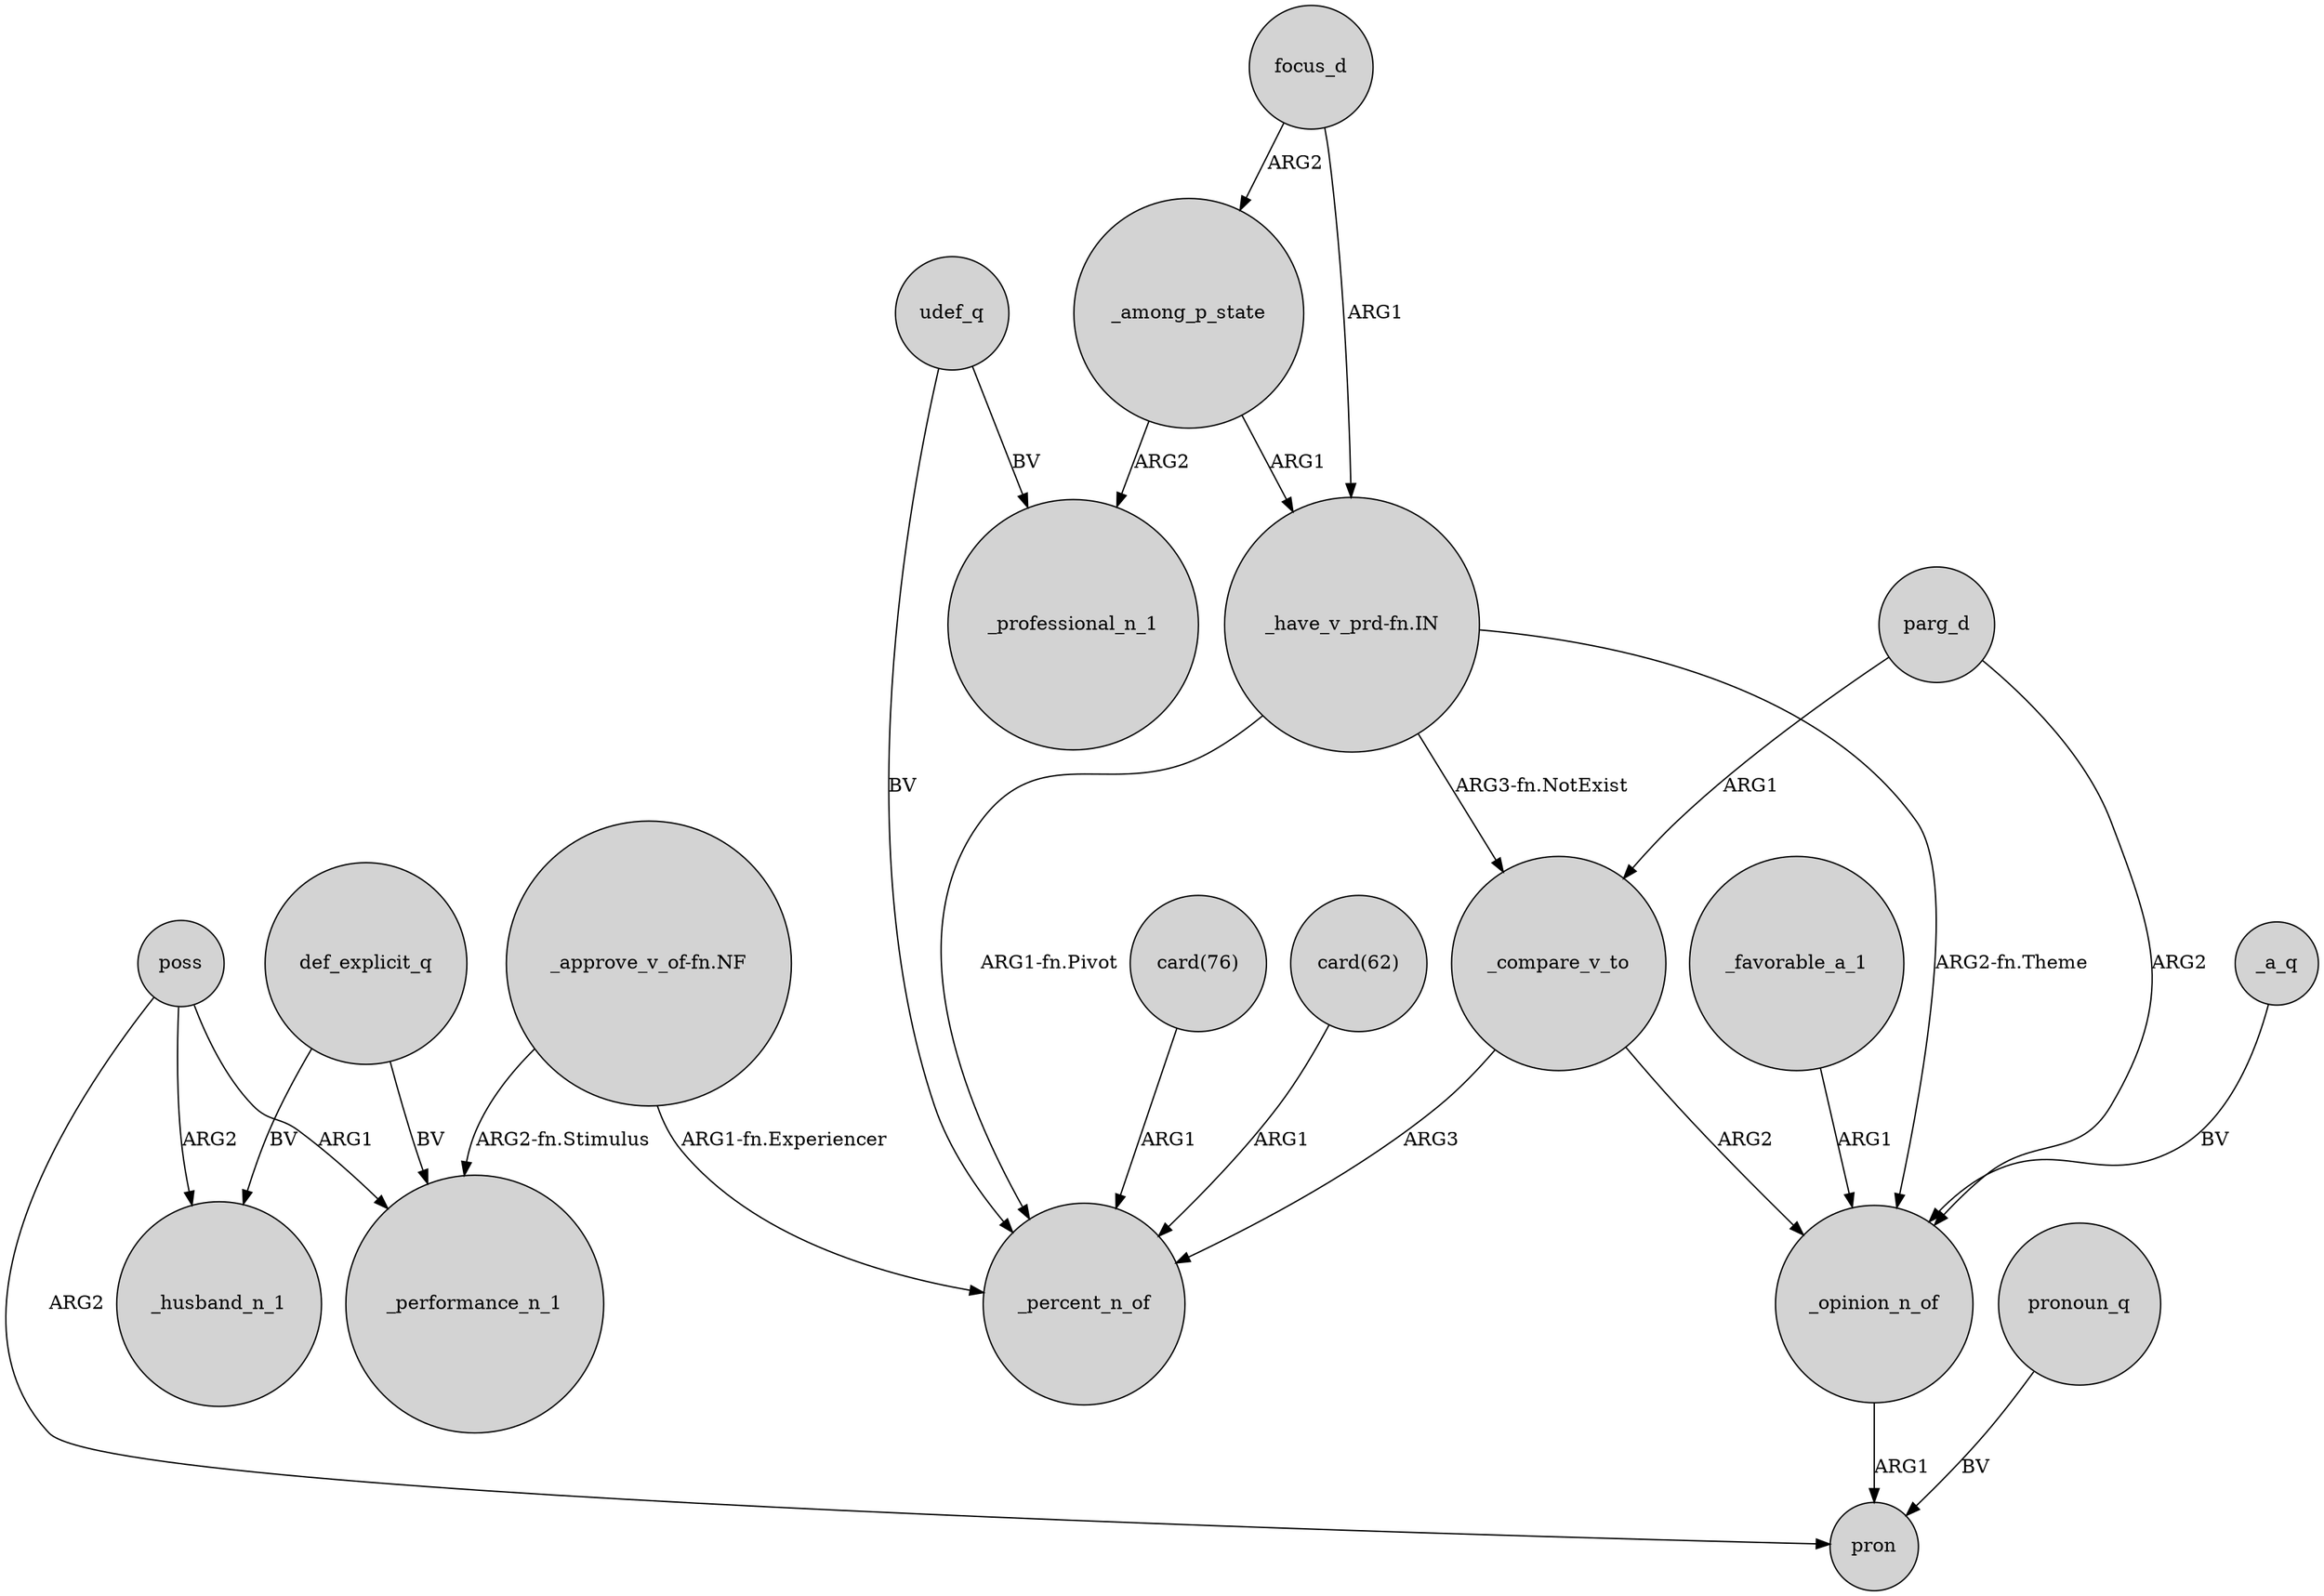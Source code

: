 digraph {
	node [shape=circle style=filled]
	"_approve_v_of-fn.NF" -> _performance_n_1 [label="ARG2-fn.Stimulus"]
	_compare_v_to -> _percent_n_of [label=ARG3]
	poss -> pron [label=ARG2]
	parg_d -> _compare_v_to [label=ARG1]
	"_approve_v_of-fn.NF" -> _percent_n_of [label="ARG1-fn.Experiencer"]
	_a_q -> _opinion_n_of [label=BV]
	def_explicit_q -> _husband_n_1 [label=BV]
	_among_p_state -> "_have_v_prd-fn.IN" [label=ARG1]
	"card(76)" -> _percent_n_of [label=ARG1]
	_favorable_a_1 -> _opinion_n_of [label=ARG1]
	focus_d -> "_have_v_prd-fn.IN" [label=ARG1]
	pronoun_q -> pron [label=BV]
	_opinion_n_of -> pron [label=ARG1]
	"_have_v_prd-fn.IN" -> _opinion_n_of [label="ARG2-fn.Theme"]
	_compare_v_to -> _opinion_n_of [label=ARG2]
	def_explicit_q -> _performance_n_1 [label=BV]
	poss -> _performance_n_1 [label=ARG1]
	udef_q -> _professional_n_1 [label=BV]
	poss -> _husband_n_1 [label=ARG2]
	parg_d -> _opinion_n_of [label=ARG2]
	udef_q -> _percent_n_of [label=BV]
	"card(62)" -> _percent_n_of [label=ARG1]
	"_have_v_prd-fn.IN" -> _percent_n_of [label="ARG1-fn.Pivot"]
	focus_d -> _among_p_state [label=ARG2]
	"_have_v_prd-fn.IN" -> _compare_v_to [label="ARG3-fn.NotExist"]
	_among_p_state -> _professional_n_1 [label=ARG2]
}
